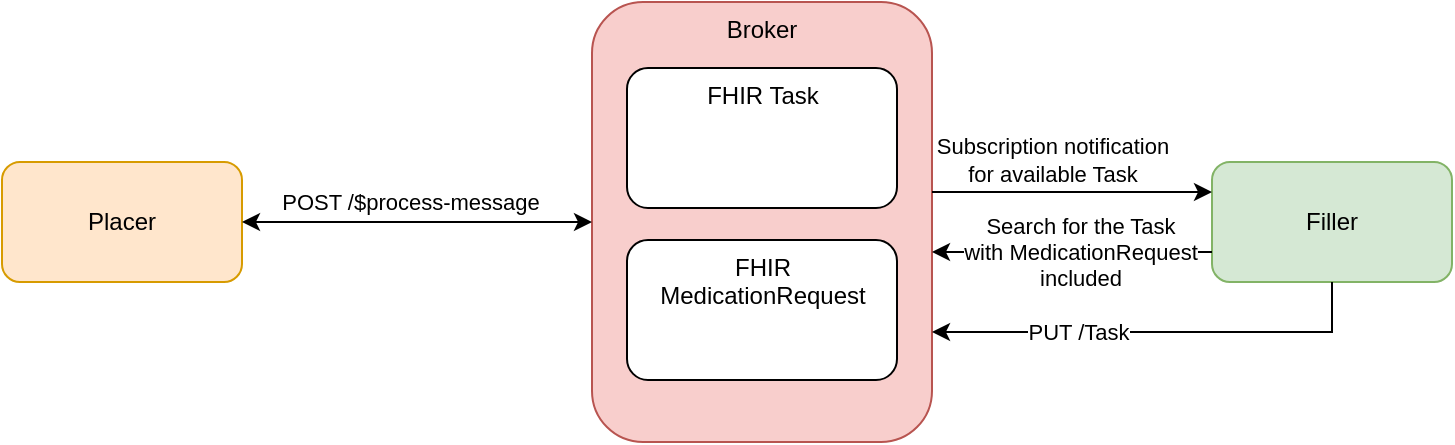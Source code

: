 <mxfile version="20.2.8" type="device"><diagram id="1A62PFwTc_v0UD9-n9e0" name="Page-1"><mxGraphModel dx="923" dy="765" grid="1" gridSize="10" guides="1" tooltips="1" connect="1" arrows="1" fold="1" page="1" pageScale="1" pageWidth="850" pageHeight="1100" math="0" shadow="0"><root><mxCell id="0"/><mxCell id="1" parent="0"/><mxCell id="6rKO3-7dyOdYT0CWnBq4-1" value="Placer" style="rounded=1;whiteSpace=wrap;html=1;fillColor=#ffe6cc;strokeColor=#d79b00;" vertex="1" parent="1"><mxGeometry x="75" y="370" width="120" height="60" as="geometry"/></mxCell><mxCell id="6rKO3-7dyOdYT0CWnBq4-2" value="Broker" style="rounded=1;whiteSpace=wrap;html=1;fillColor=#f8cecc;strokeColor=#b85450;verticalAlign=top;" vertex="1" parent="1"><mxGeometry x="370" y="290" width="170" height="220" as="geometry"/></mxCell><mxCell id="6rKO3-7dyOdYT0CWnBq4-3" value="FHIR Task" style="rounded=1;whiteSpace=wrap;html=1;align=center;verticalAlign=top;" vertex="1" parent="1"><mxGeometry x="387.5" y="323" width="135" height="70" as="geometry"/></mxCell><mxCell id="6rKO3-7dyOdYT0CWnBq4-5" value="FHIR MedicationRequest" style="rounded=1;whiteSpace=wrap;html=1;align=center;verticalAlign=top;" vertex="1" parent="1"><mxGeometry x="387.5" y="409" width="135" height="70" as="geometry"/></mxCell><mxCell id="6rKO3-7dyOdYT0CWnBq4-6" value="POST /$process-message" style="endArrow=classic;html=1;rounded=0;startArrow=classic;startFill=1;exitX=1;exitY=0.5;exitDx=0;exitDy=0;" edge="1" parent="1" source="6rKO3-7dyOdYT0CWnBq4-1"><mxGeometry x="-0.04" y="10" width="50" height="50" relative="1" as="geometry"><mxPoint x="200" y="400" as="sourcePoint"/><mxPoint x="370" y="400" as="targetPoint"/><Array as="points"><mxPoint x="293" y="400"/></Array><mxPoint as="offset"/></mxGeometry></mxCell><mxCell id="6rKO3-7dyOdYT0CWnBq4-7" value="Filler" style="rounded=1;whiteSpace=wrap;html=1;fillColor=#d5e8d4;strokeColor=#82b366;" vertex="1" parent="1"><mxGeometry x="680" y="370" width="120" height="60" as="geometry"/></mxCell><mxCell id="6rKO3-7dyOdYT0CWnBq4-8" value="" style="endArrow=classic;html=1;rounded=0;entryX=0;entryY=0.25;entryDx=0;entryDy=0;" edge="1" parent="1" target="6rKO3-7dyOdYT0CWnBq4-7"><mxGeometry width="50" height="50" relative="1" as="geometry"><mxPoint x="540" y="385" as="sourcePoint"/><mxPoint x="450" y="360" as="targetPoint"/></mxGeometry></mxCell><mxCell id="6rKO3-7dyOdYT0CWnBq4-9" value="Subscription notification&lt;br&gt;for available Task" style="edgeLabel;html=1;align=center;verticalAlign=middle;resizable=0;points=[];" vertex="1" connectable="0" parent="6rKO3-7dyOdYT0CWnBq4-8"><mxGeometry x="-0.143" relative="1" as="geometry"><mxPoint y="-16" as="offset"/></mxGeometry></mxCell><mxCell id="6rKO3-7dyOdYT0CWnBq4-10" value="" style="endArrow=classic;html=1;rounded=0;exitX=0;exitY=0.75;exitDx=0;exitDy=0;" edge="1" parent="1" source="6rKO3-7dyOdYT0CWnBq4-7"><mxGeometry width="50" height="50" relative="1" as="geometry"><mxPoint x="400" y="400" as="sourcePoint"/><mxPoint x="540" y="415" as="targetPoint"/></mxGeometry></mxCell><mxCell id="6rKO3-7dyOdYT0CWnBq4-11" value="Search for the Task&lt;br&gt;with MedicationRequest&lt;br&gt;included" style="edgeLabel;html=1;align=center;verticalAlign=middle;resizable=0;points=[];" vertex="1" connectable="0" parent="6rKO3-7dyOdYT0CWnBq4-10"><mxGeometry x="0.157" y="3" relative="1" as="geometry"><mxPoint x="15" y="-3" as="offset"/></mxGeometry></mxCell><mxCell id="6rKO3-7dyOdYT0CWnBq4-12" value="" style="endArrow=classic;html=1;rounded=0;exitX=0.5;exitY=1;exitDx=0;exitDy=0;entryX=1;entryY=0.75;entryDx=0;entryDy=0;" edge="1" parent="1" source="6rKO3-7dyOdYT0CWnBq4-7" target="6rKO3-7dyOdYT0CWnBq4-2"><mxGeometry width="50" height="50" relative="1" as="geometry"><mxPoint x="400" y="400" as="sourcePoint"/><mxPoint x="450" y="350" as="targetPoint"/><Array as="points"><mxPoint x="740" y="455"/></Array></mxGeometry></mxCell><mxCell id="6rKO3-7dyOdYT0CWnBq4-13" value="PUT /Task" style="edgeLabel;html=1;align=center;verticalAlign=middle;resizable=0;points=[];" vertex="1" connectable="0" parent="6rKO3-7dyOdYT0CWnBq4-12"><mxGeometry x="-0.244" y="2" relative="1" as="geometry"><mxPoint x="-67" y="-2" as="offset"/></mxGeometry></mxCell></root></mxGraphModel></diagram></mxfile>